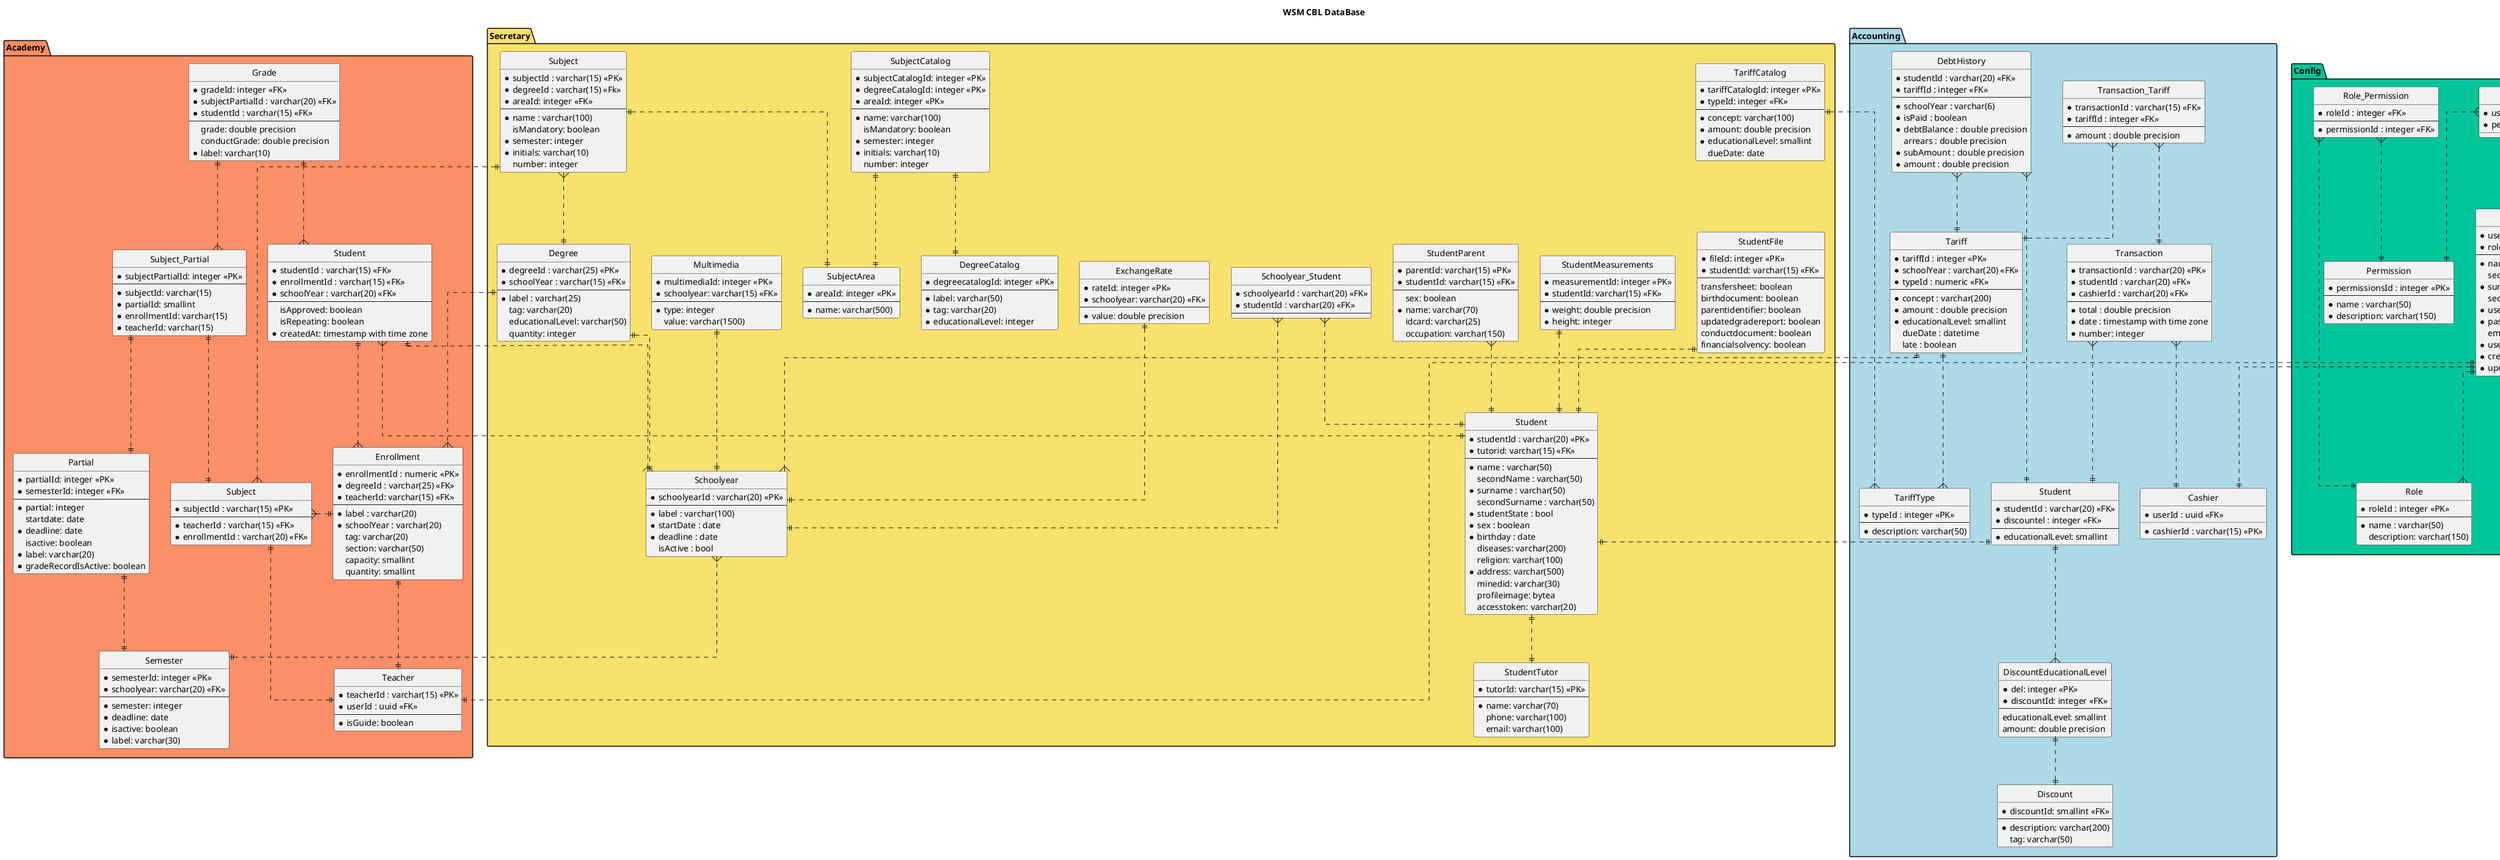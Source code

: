 @startuml
title WSM CBL DataBase
hide circle
skinparam orientation portrait
skinparam linetype ortho

package Config #00c49a
{
    entity User
    {
        * userId : uuid <<PK>>
        * roleId: integer <<FK>>
        --
        * name : varchar(50)
        secondName : varchar(50)
        * surname : varchar(50)
        secondName : varchar (50)
        * userName : varchar(50)
        * password : varchar(100)
        email : varchar(100)
        * userState : boolean
        * createdAt: timestamp with time zone
        * updatedAt: timestamp with time zone
    }

    entity User_Permission
    {
        * userId: uuid <<FK>>
        * permissionId: integer <<FK>>
    }

    entity Role
    {
        * roleId : integer <<PK>>
        --
        * name : varchar(50)
        description: varchar(150)
    }

    entity Permission
    {
        * permissionsId : integer <<PK>>
        --
        * name : varchar(50)
        * description: varchar(150)
    }

    entity Role_Permission
    {
        * roleId : integer <<FK>>
        --
        * permissionId : integer <<FK>>
    }
    User ||..{ Role
    User_Permission }..|| User
    User_Permission }..|| Permission
    Role_Permission }..|| Role
    Role_Permission }..|| Permission
}

package Secretary #f8e16c
{

    entity Degree
    {
        * degreeId : varchar(25) <<PK>>
        * schoolYear : varchar(15) <<FK>>
        --
        * label : varchar(25)
        tag: varchar(20)
        educationalLevel: varchar(50)
        quantity: integer
    }

    entity DegreeCatalog
    {
        * degreecatalogId: integer <<PK>>
        --
        * label: varchar(50)
        * tag: varchar(20)
        * educationalLevel: integer
    }

    entity Student
    {
        * studentId : varchar(20) <<PK>>
        * tutorid: varchar(15) <<FK>>
        --
        * name : varchar(50)
        secondName : varchar(50)
        * surname : varchar(50)
        secondSurname : varchar(50)
        * studentState : bool
        * sex : boolean
        * birthday : date
        diseases: varchar(200)
        religion: varchar(100)
        * address: varchar(500)
        minedid: varchar(30)
        profileimage: bytea
        accesstoken: varchar(20)
    }

    entity StudentFile
    {
        * fileId: integer <<PK>>
        * studentId: varchar(15) <<FK>>
        --
        transfersheet: boolean
        birthdocument: boolean
        parentidentifier: boolean
        updatedgradereport: boolean
        conductdocument: boolean
        financialsolvency: boolean
    }

    entity StudentMeasurements
    {
        * measurementId: integer <<PK>>
        * studentId: varchar(15) <<FK>>
        --
        * weight: double precision
        * height: integer
    }

    entity StudentParent {
        * parentId: varchar(15) <<PK>>
        * studentId: varchar(15) <<FK>>
        --
        sex: boolean
        * name: varchar(70)
        idcard: varchar(25)
        occupation: varchar(150)
    }

    entity StudentTutor {
        * tutorId: varchar(15) <<PK>>
        --
        * name: varchar(70)
        phone: varchar(100)
        email: varchar(100)
    }

    entity Schoolyear
    {
        * schoolyearId : varchar(20) <<PK>>
        --
        * label : varchar(100)
        * startDate : date
        * deadline : date
        isActive : bool
    }

    entity Schoolyear_Student
    {
        * schoolyearId : varchar(20) <<FK>>
        * studentId : varchar(20) <<FK>>
        --
    }

    entity Subject
    {
        * subjectId : varchar(15) <<PK>>
        * degreeId : varchar(15) <<Fk>>
        * areaId: integer <<FK>>
        --
        * name : varchar(100)
        isMandatory: boolean
        * semester: integer
        * initials: varchar(10)
        number: integer
    }

    entity SubjectArea
    {
        * areaId: integer <<PK>>
        --
        * name: varchar(500)
    }

    entity SubjectCatalog
    {
        * subjectCatalogId: integer <<PK>>
        * degreeCatalogId: integer <<PK>>
        * areaId: integer <<PK>>
        --
        * name: varchar(100)
        isMandatory: boolean
        * semester: integer
        * initials: varchar(10)
        number: integer
    }

    entity TariffCatalog {
        * tariffCatalogId: integer <<PK>>
        * typeId: integer <<FK>>
        --
        * concept: varchar(100)
        * amount: double precision
        * educationalLevel: smallint
        dueDate: date
    }

    entity ExchangeRate
    {
        * rateId: integer <<PK>>
        * schoolyear: varchar(20) <<FK>>
        --
        * value: double precision
    }

    entity Multimedia
    {
        * multimediaId: integer <<PK>>
        * schoolyear: varchar(15) <<FK>>
        --
        * type: integer
        value: varchar(1500)
    }

    Student ||..|| StudentTutor
    StudentParent }..|| Student
    StudentMeasurements ||..|| Student
    StudentFile ||..|| Student
    Subject }..|| Degree
    Subject ||..|| SubjectArea
    SubjectCatalog ||..|| SubjectArea
    SubjectCatalog ||..|| DegreeCatalog
    Schoolyear_Student }..|| Student
    Schoolyear_Student }..|| Schoolyear
    ExchangeRate ||..|| Schoolyear
    Multimedia ||..|| Schoolyear
    Degree ||..|| Schoolyear
}

package Accounting #LightBlue
{
    entity Cashier
    {
        * cashierId : varchar(15) <<PK>>
        * userId : uuid <<FK>>
    }

    entity DebtHistory
    {
        * studentId : varchar(20) <<FK>>
        * tariffId : integer <<FK>>
        --
        * schoolYear : varchar(6)
        * isPaid : boolean
        * debtBalance : double precision
        arrears : double precision
        * subAmount : double precision
        * amount : double precision
    }

    entity Discount
    {
        * discountId: smallint <<FK>>
        --
        * description: varchar(200)
        tag: varchar(50)
    }

    entity DiscountEducationalLevel {
        * del: integer <<PK>>
        * discountId: integer <<FK>>
        --
        educationalLevel: smallint
        amount: double precision
    }

    entity Student
    {
        * studentId : varchar(20) <<FK>>
        * discountel : integer <<FK>>
        --
        * educationalLevel: smallint
    }

    entity Tariff
    {
        * tariffId : integer <<PK>>
        * schoolYear : varchar(20) <<FK>>
        * typeId : numeric <<FK>>
        --
        * concept : varchar(200)
        * amount : double precision
        * educationalLevel: smallint
        dueDate : datetime
        late : boolean
    }

    entity TariffType
    {
        * typeId : integer <<PK>>
        --
        * description: varchar(50)
    }

    entity Transaction
    {
        * transactionId : varchar(20) <<PK>>
        * studentId : varchar(20) <<FK>>
        * cashierId : varchar(20) <<FK>>
        --
        * total : double precision
        * date : timestamp with time zone
        * number: integer
    }

    entity Transaction_Tariff
    {
        * transactionId : varchar(15) <<FK>>
        * tariffId : integer <<FK>>
        --
        * amount : double precision
    }

    Transaction }..|| Cashier
    Transaction }..|| Student
    DiscountEducationalLevel ||..|| Discount
    DebtHistory }..|| Tariff
    DebtHistory }..|| Student
    Tariff ||..{ TariffType
    Transaction_Tariff }..|| Tariff
    Transaction_Tariff }..|| Transaction
    Student ||..{ DiscountEducationalLevel
}

package Academy #fb8f67
{
    entity Enrollment
    {
        * enrollmentId : numeric <<PK>>
        * degreeId : varchar(25) <<FK>>
        * teacherId: varchar(15) <<FK>>
        --
        * label : varchar(20)
        * schoolYear : varchar(20)
        tag: varchar(20)
        section: varchar(50)
        capacity: smallint
        quantity: smallint
    }

    entity Grade
    {
        * gradeId: integer <<FK>>
        * subjectPartialId : varchar(20) <<FK>>
        * studentId : varchar(15) <<FK>>
        --
        grade: double precision
        conductGrade: double precision
        * label: varchar(10)
    }

    entity Partial {
        * partialId: integer <<PK>>
        * semesterId: integer <<FK>>
        --
        * partial: integer
        startdate: date
        * deadline: date
        isactive: boolean
        * label: varchar(20)
        * gradeRecordIsActive: boolean
    }

    entity Semester {
        * semesterId: integer <<PK>>
        * schoolyear: varchar(20) <<FK>>
        --
        * semester: integer
        * deadline: date
        * isactive: boolean
        * label: varchar(30)
    }

    entity Student
    {
        * studentId : varchar(15) <<FK>>
        * enrollmentId : varchar(15) <<FK>>
        * schoolYear : varchar(20) <<FK>>
        --
        isApproved: boolean
        isRepeating: boolean
        * createdAt: timestamp with time zone
    }

    entity Subject
    {
        * subjectId : varchar(15) <<PK>>
        --
        * teacherId : varchar(15) <<FK>>
        * enrollmentId : varchar(20) <<FK>>
    }

    entity Subject_Partial {
        * subjectPartialId: integer <<PK>>
        --
        * subjectId: varchar(15)
        * partialId: smallint
        * enrollmentId: varchar(15)
        * teacherId: varchar(15)
    }

    entity Teacher
    {
        * teacherId : varchar(15) <<PK>>
        * userId : uuid <<FK>>
        --
        * isGuide: boolean
    }

    Teacher ||.left.|| Enrollment
    Enrollment ||.left.{ Subject
    Grade ||..{ Student
    Grade ||..{ Subject_Partial
    Student ||..{ Enrollment
    Subject ||..|| Teacher
    Subject_Partial ||..|| Subject
    Subject_Partial ||..|| Partial
    Partial ||..|| Semester
}

Secretary.Student ||..{ Academy.Student
Secretary.Student ||..|| Accounting.Student
Secretary.Subject ||..{ Academy.Subject
Secretary.Degree ||..{ Academy.Enrollment
Academy.Semester ||..{ Secretary.Schoolyear
Academy.Student ||..{ Secretary.Schoolyear
User ||..|| Cashier
User ||..|| Teacher
TariffCatalog ||..{ TariffType
Accounting.Tariff ||..{ Schoolyear

@enduml